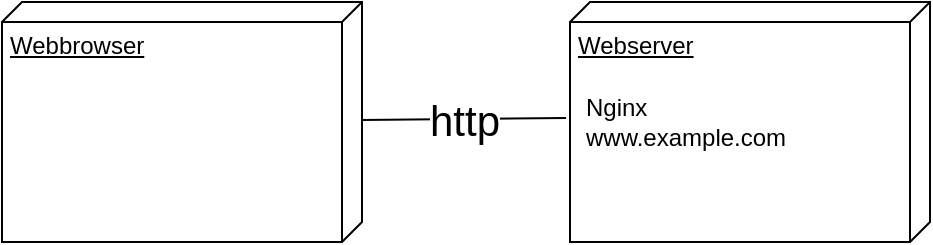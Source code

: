 <mxfile version="14.1.8" type="device"><diagram id="9hYSRHY4DENa1TIqPrEy" name="Page-1"><mxGraphModel dx="1106" dy="1003" grid="1" gridSize="10" guides="1" tooltips="1" connect="1" arrows="1" fold="1" page="1" pageScale="1" pageWidth="827" pageHeight="1169" math="0" shadow="0"><root><mxCell id="0"/><mxCell id="1" parent="0"/><mxCell id="tDh-TpG0Z_cWxGSZUn26-3" value="&lt;font style=&quot;font-size: 21px&quot;&gt;http&lt;/font&gt;" style="endArrow=none;html=1;entryX=0.483;entryY=1.011;entryDx=0;entryDy=0;entryPerimeter=0;" edge="1" parent="1" source="tDh-TpG0Z_cWxGSZUn26-4" target="tDh-TpG0Z_cWxGSZUn26-5"><mxGeometry width="50" height="50" relative="1" as="geometry"><mxPoint x="210" y="160" as="sourcePoint"/><mxPoint x="386" y="160" as="targetPoint"/></mxGeometry></mxCell><mxCell id="tDh-TpG0Z_cWxGSZUn26-4" value="Webbrowser" style="verticalAlign=top;align=left;spacingTop=8;spacingLeft=2;spacingRight=12;shape=cube;size=10;direction=south;fontStyle=4;html=1;" vertex="1" parent="1"><mxGeometry x="40" y="100" width="180" height="120" as="geometry"/></mxCell><mxCell id="tDh-TpG0Z_cWxGSZUn26-5" value="Webserver&lt;br&gt;" style="verticalAlign=top;align=left;spacingTop=8;spacingLeft=2;spacingRight=12;shape=cube;size=10;direction=south;fontStyle=4;html=1;" vertex="1" parent="1"><mxGeometry x="324" y="100" width="180" height="120" as="geometry"/></mxCell><mxCell id="tDh-TpG0Z_cWxGSZUn26-6" value="&lt;span&gt;Nginx&lt;/span&gt;&lt;br&gt;&lt;span&gt;www.example.com&lt;/span&gt;" style="text;html=1;strokeColor=none;fillColor=none;align=left;verticalAlign=middle;whiteSpace=wrap;rounded=0;" vertex="1" parent="1"><mxGeometry x="330" y="140" width="120" height="40" as="geometry"/></mxCell></root></mxGraphModel></diagram></mxfile>